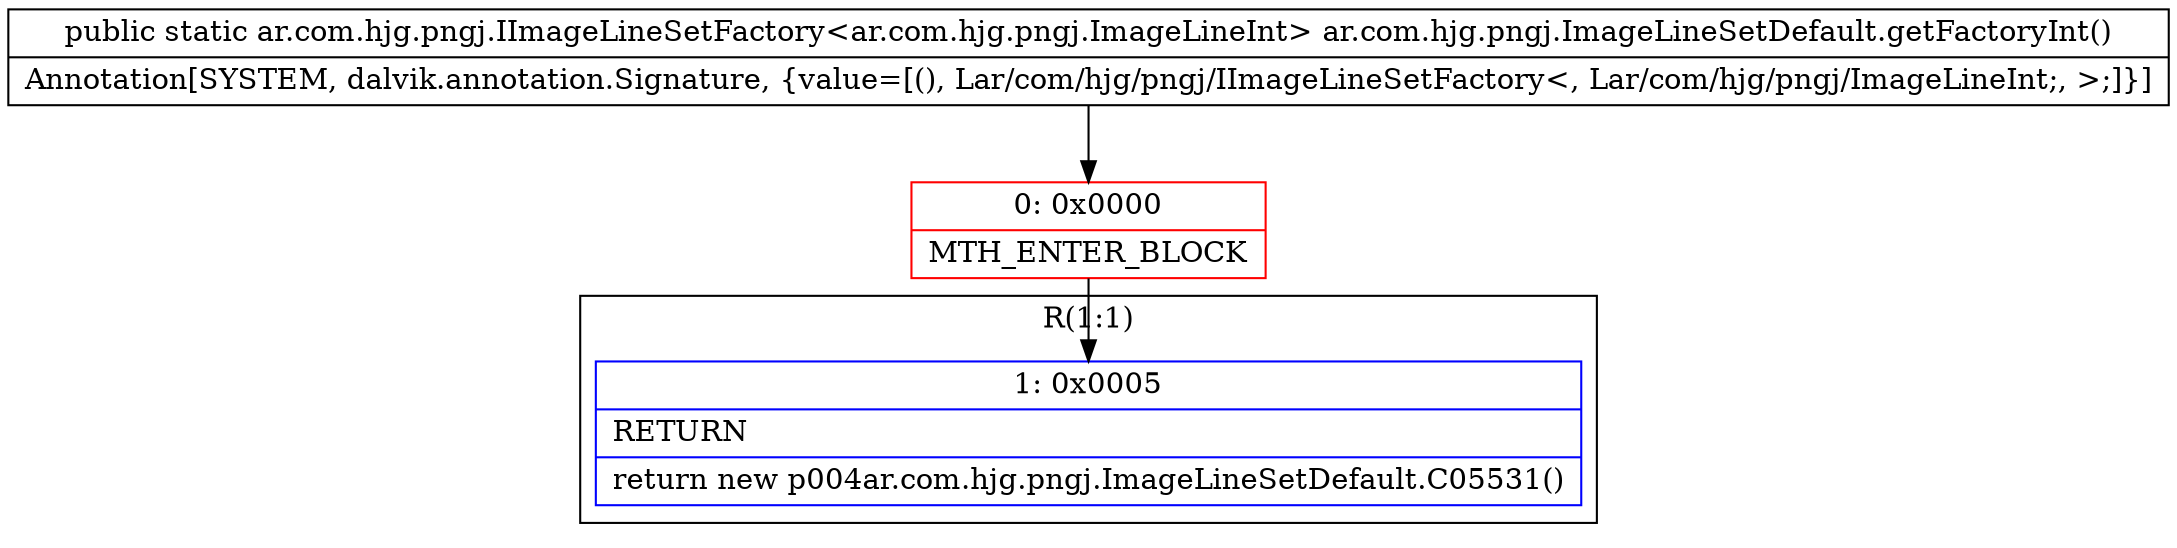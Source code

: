 digraph "CFG forar.com.hjg.pngj.ImageLineSetDefault.getFactoryInt()Lar\/com\/hjg\/pngj\/IImageLineSetFactory;" {
subgraph cluster_Region_430983886 {
label = "R(1:1)";
node [shape=record,color=blue];
Node_1 [shape=record,label="{1\:\ 0x0005|RETURN\l|return new p004ar.com.hjg.pngj.ImageLineSetDefault.C05531()\l}"];
}
Node_0 [shape=record,color=red,label="{0\:\ 0x0000|MTH_ENTER_BLOCK\l}"];
MethodNode[shape=record,label="{public static ar.com.hjg.pngj.IImageLineSetFactory\<ar.com.hjg.pngj.ImageLineInt\> ar.com.hjg.pngj.ImageLineSetDefault.getFactoryInt()  | Annotation[SYSTEM, dalvik.annotation.Signature, \{value=[(), Lar\/com\/hjg\/pngj\/IImageLineSetFactory\<, Lar\/com\/hjg\/pngj\/ImageLineInt;, \>;]\}]\l}"];
MethodNode -> Node_0;
Node_0 -> Node_1;
}

